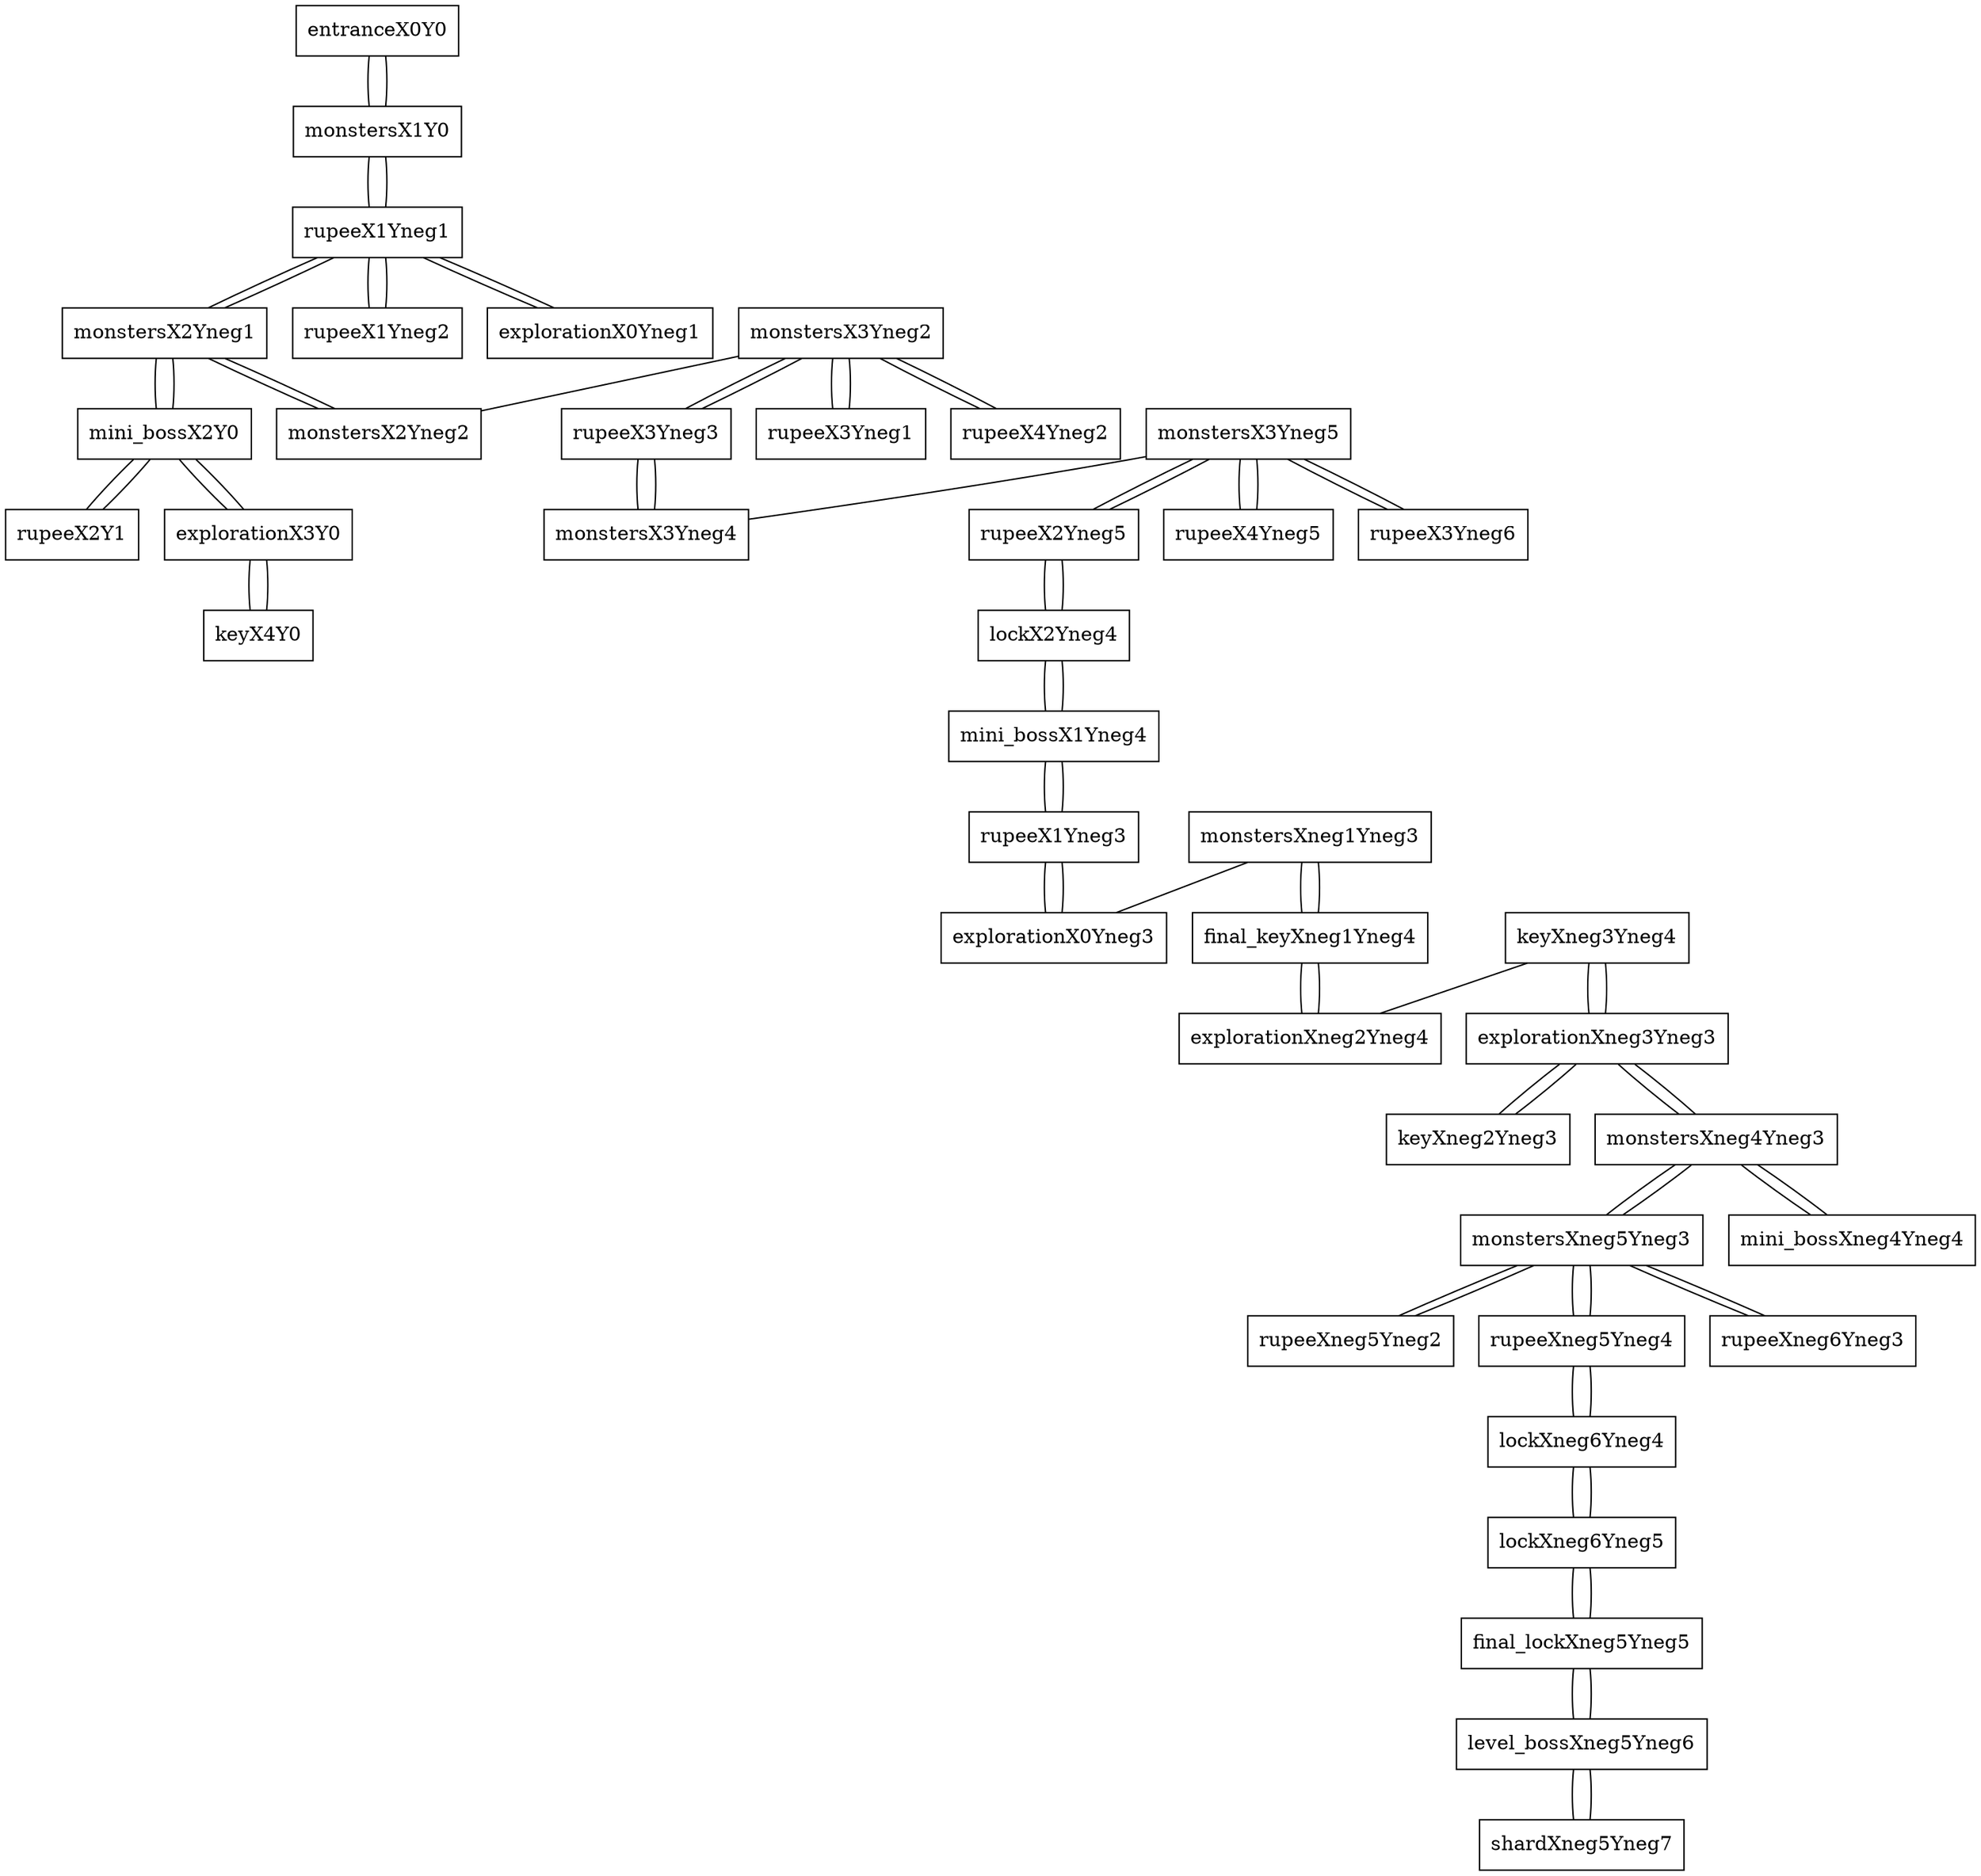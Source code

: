 graph space {

node [shape="box"]; entranceX0Y0 [pad="1.5,0.0" pos="0,0!"]; monstersX1Y0 [pad="1.5,0.0" pos="1,0!"]; rupeeX1Yneg1 [pad="1.5,0.0" pos="1,-1!"]; monstersX2Yneg1 [pad="1.5,0.0" pos="2,-1!"]; rupeeX1Yneg2 [pad="1.5,0.0" pos="1,-2!"]; explorationX0Yneg1 [pad="1.5,0.0" pos="0,-1!"]; monstersX2Yneg2 [pad="1.5,0.0" pos="2,-2!"]; monstersX3Yneg2 [pad="1.5,0.0" pos="3,-2!"]; rupeeX3Yneg3 [pad="1.5,0.0" pos="3,-3!"]; rupeeX3Yneg1 [pad="1.5,0.0" pos="3,-1!"]; rupeeX4Yneg2 [pad="1.5,0.0" pos="4,-2!"]; mini_bossX2Y0 [pad="1.5,0.0" pos="2,0!"]; rupeeX2Y1 [pad="1.5,0.0" pos="2,1!"]; monstersX3Yneg4 [pad="1.5,0.0" pos="3,-4!"]; monstersX3Yneg5 [pad="1.5,0.0" pos="3,-5!"]; rupeeX2Yneg5 [pad="1.5,0.0" pos="2,-5!"]; rupeeX4Yneg5 [pad="1.5,0.0" pos="4,-5!"]; rupeeX3Yneg6 [pad="1.5,0.0" pos="3,-6!"]; explorationX3Y0 [pad="1.5,0.0" pos="3,0!"]; keyX4Y0 [pad="1.5,0.0" pos="4,0!"]; lockX2Yneg4 [pad="1.5,0.0" pos="2,-4!"]; mini_bossX1Yneg4 [pad="1.5,0.0" pos="1,-4!"]; rupeeX1Yneg3 [pad="1.5,0.0" pos="1,-3!"]; explorationX0Yneg3 [pad="1.5,0.0" pos="0,-3!"]; monstersXneg1Yneg3 [pad="1.5,0.0" pos="-1,-3!"]; final_keyXneg1Yneg4 [pad="1.5,0.0" pos="-1,-4!"]; explorationXneg2Yneg4 [pad="1.5,0.0" pos="-2,-4!"]; keyXneg3Yneg4 [pad="1.5,0.0" pos="-3,-4!"]; explorationXneg3Yneg3 [pad="1.5,0.0" pos="-3,-3!"]; keyXneg2Yneg3 [pad="1.5,0.0" pos="-2,-3!"]; monstersXneg4Yneg3 [pad="1.5,0.0" pos="-4,-3!"]; monstersXneg5Yneg3 [pad="1.5,0.0" pos="-5,-3!"]; rupeeXneg5Yneg2 [pad="1.5,0.0" pos="-5,-2!"]; rupeeXneg5Yneg4 [pad="1.5,0.0" pos="-5,-4!"]; rupeeXneg6Yneg3 [pad="1.5,0.0" pos="-6,-3!"]; mini_bossXneg4Yneg4 [pad="1.5,0.0" pos="-4,-4!"]; lockXneg6Yneg4 [pad="1.5,0.0" pos="-6,-4!"]; lockXneg6Yneg5 [pad="1.5,0.0" pos="-6,-5!"]; final_lockXneg5Yneg5 [pad="1.5,0.0" pos="-5,-5!"]; level_bossXneg5Yneg6 [pad="1.5,0.0" pos="-5,-6!"]; shardXneg5Yneg7 [pad="1.5,0.0" pos="-5,-7!"]; 
entranceX0Y0 -- monstersX1Y0;
monstersX1Y0 -- entranceX0Y0;
monstersX1Y0 -- rupeeX1Yneg1;
rupeeX1Yneg1 -- monstersX2Yneg1;
rupeeX1Yneg1 -- rupeeX1Yneg2;
rupeeX1Yneg1 -- explorationX0Yneg1;
rupeeX1Yneg1 -- monstersX1Y0;
monstersX2Yneg1 -- mini_bossX2Y0;
monstersX2Yneg1 -- rupeeX1Yneg1;
monstersX2Yneg1 -- monstersX2Yneg2;
rupeeX1Yneg2 -- rupeeX1Yneg1;
explorationX0Yneg1 -- rupeeX1Yneg1;
monstersX2Yneg2 -- monstersX2Yneg1;
monstersX3Yneg2 -- rupeeX3Yneg1;
monstersX3Yneg2 -- rupeeX4Yneg2;
monstersX3Yneg2 -- rupeeX3Yneg3;
monstersX3Yneg2 -- monstersX2Yneg2;
rupeeX3Yneg3 -- monstersX3Yneg2;
rupeeX3Yneg3 -- monstersX3Yneg4;
rupeeX3Yneg1 -- monstersX3Yneg2;
rupeeX4Yneg2 -- monstersX3Yneg2;
mini_bossX2Y0 -- rupeeX2Y1;
mini_bossX2Y0 -- explorationX3Y0;
mini_bossX2Y0 -- monstersX2Yneg1;
rupeeX2Y1 -- mini_bossX2Y0;
monstersX3Yneg4 -- rupeeX3Yneg3;
monstersX3Yneg5 -- rupeeX4Yneg5;
monstersX3Yneg5 -- rupeeX3Yneg6;
monstersX3Yneg5 -- rupeeX2Yneg5;
monstersX3Yneg5 -- monstersX3Yneg4;
rupeeX2Yneg5 -- monstersX3Yneg5;
rupeeX2Yneg5 -- lockX2Yneg4;
rupeeX4Yneg5 -- monstersX3Yneg5;
rupeeX3Yneg6 -- monstersX3Yneg5;
explorationX3Y0 -- mini_bossX2Y0;
explorationX3Y0 -- keyX4Y0;
keyX4Y0 -- explorationX3Y0;
lockX2Yneg4 -- mini_bossX1Yneg4;
lockX2Yneg4 -- rupeeX2Yneg5;
mini_bossX1Yneg4 -- rupeeX1Yneg3;
mini_bossX1Yneg4 -- lockX2Yneg4;
rupeeX1Yneg3 -- explorationX0Yneg3;
rupeeX1Yneg3 -- mini_bossX1Yneg4;
explorationX0Yneg3 -- rupeeX1Yneg3;
monstersXneg1Yneg3 -- explorationX0Yneg3;
monstersXneg1Yneg3 -- final_keyXneg1Yneg4;
final_keyXneg1Yneg4 -- explorationXneg2Yneg4;
final_keyXneg1Yneg4 -- monstersXneg1Yneg3;
explorationXneg2Yneg4 -- final_keyXneg1Yneg4;
keyXneg3Yneg4 -- explorationXneg2Yneg4;
keyXneg3Yneg4 -- explorationXneg3Yneg3;
explorationXneg3Yneg3 -- monstersXneg4Yneg3;
explorationXneg3Yneg3 -- keyXneg2Yneg3;
explorationXneg3Yneg3 -- keyXneg3Yneg4;
keyXneg2Yneg3 -- explorationXneg3Yneg3;
monstersXneg4Yneg3 -- monstersXneg5Yneg3;
monstersXneg4Yneg3 -- explorationXneg3Yneg3;
monstersXneg4Yneg3 -- mini_bossXneg4Yneg4;
monstersXneg5Yneg3 -- rupeeXneg5Yneg4;
monstersXneg5Yneg3 -- rupeeXneg6Yneg3;
monstersXneg5Yneg3 -- rupeeXneg5Yneg2;
monstersXneg5Yneg3 -- monstersXneg4Yneg3;
rupeeXneg5Yneg2 -- monstersXneg5Yneg3;
rupeeXneg5Yneg4 -- lockXneg6Yneg4;
rupeeXneg5Yneg4 -- monstersXneg5Yneg3;
rupeeXneg6Yneg3 -- monstersXneg5Yneg3;
mini_bossXneg4Yneg4 -- monstersXneg4Yneg3;
lockXneg6Yneg4 -- rupeeXneg5Yneg4;
lockXneg6Yneg4 -- lockXneg6Yneg5;
lockXneg6Yneg5 -- lockXneg6Yneg4;
lockXneg6Yneg5 -- final_lockXneg5Yneg5;
final_lockXneg5Yneg5 -- lockXneg6Yneg5;
final_lockXneg5Yneg5 -- level_bossXneg5Yneg6;
level_bossXneg5Yneg6 -- final_lockXneg5Yneg5;
level_bossXneg5Yneg6 -- shardXneg5Yneg7;
shardXneg5Yneg7 -- level_bossXneg5Yneg6;
}